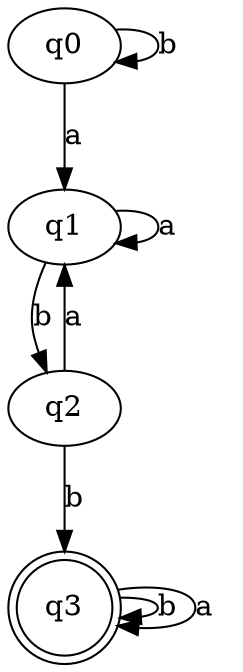 digraph finite_state_machine {
	q0
	q1
	q2
	q3 [shape=doublecircle]
	q0 -> q0 [label=b]
	q0 -> q1 [label=a]
	q1 -> q2 [label=b]
	q1 -> q1 [label=a]
	q2 -> q3 [label=b]
	q2 -> q1 [label=a]
	q3 -> q3 [label=b]
	q3 -> q3 [label=a]
}
